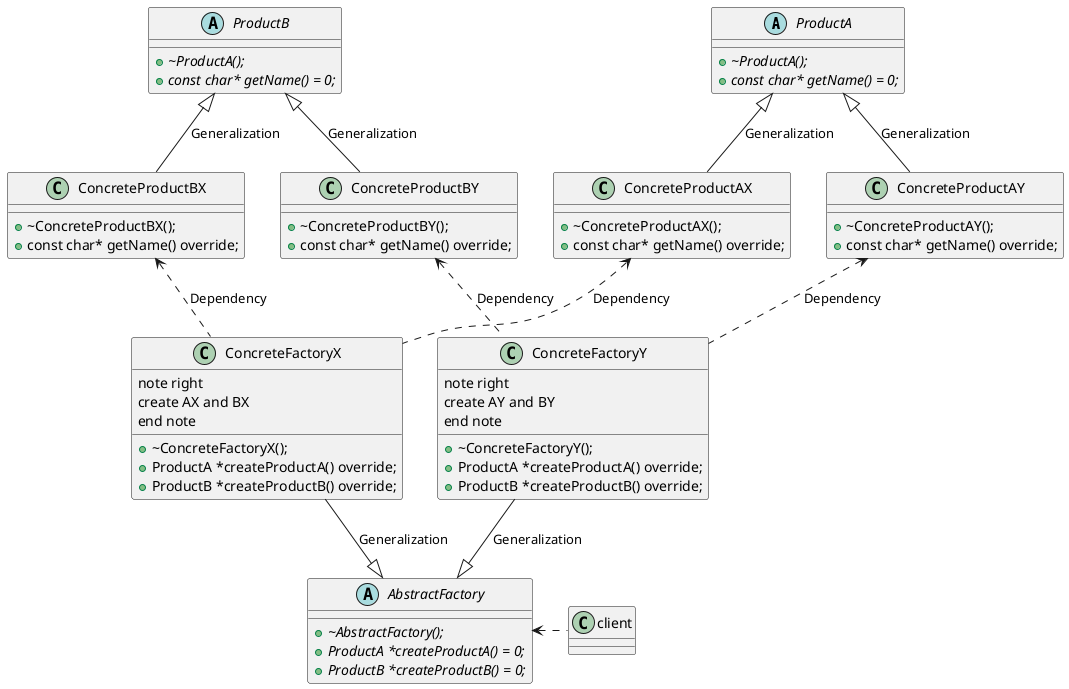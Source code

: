 @startuml AbstractFactory
abstract class ProductA {
    + {abstract} ~ProductA();
    + {abstract} const char* getName() = 0;
}

class ConcreteProductAX {
    + ~ConcreteProductAX();
    + const char* getName() override;
}

class ConcreteProductAY {
    + ~ConcreteProductAY();
    + const char* getName() override;
}

ConcreteProductAX -up-|> ProductA : Generalization
ConcreteProductAY -up-|> ProductA : Generalization

abstract class ProductB {
    + {abstract} ~ProductA();
    + {abstract} const char* getName() = 0;
}

class ConcreteProductBX {
    + ~ConcreteProductBX();
    + const char* getName() override;
}

class ConcreteProductBY {
    + ~ConcreteProductBY();
    + const char* getName() override;
}

ConcreteProductBX -up-|> ProductB : Generalization
ConcreteProductBY -up-|> ProductB : Generalization

abstract class AbstractFactory {
    + {abstract} ~AbstractFactory();
    + {abstract} ProductA *createProductA() = 0;
    + {abstract} ProductB *createProductB() = 0;
}

class ConcreteFactoryX {
    + ~ConcreteFactoryX();
    + ProductA *createProductA() override;
    + ProductB *createProductB() override;
    note right
    create AX and BX
    end note
}

class ConcreteFactoryY {
    + ~ConcreteFactoryY();
    + ProductA *createProductA() override;
    + ProductB *createProductB() override;
    note right
    create AY and BY
    end note
}

ConcreteFactoryX --|> AbstractFactory : Generalization
ConcreteFactoryY --|> AbstractFactory : Generalization

ConcreteFactoryX .up.> ConcreteProductAX : Dependency
ConcreteFactoryX .up.> ConcreteProductBX : Dependency
ConcreteFactoryY .up.> ConcreteProductAY : Dependency
ConcreteFactoryY .up.> ConcreteProductBY : Dependency

client .left.> AbstractFactory

@enduml
